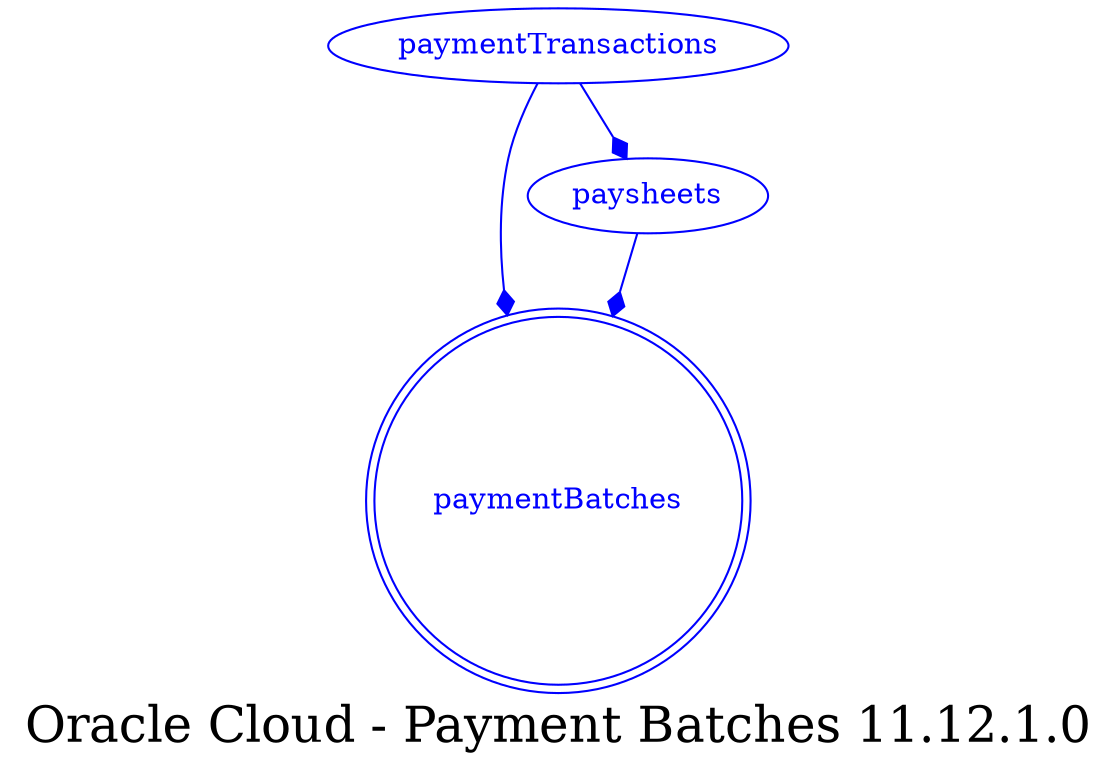 digraph LexiconGraph {
graph[label="Oracle Cloud - Payment Batches 11.12.1.0", fontsize=24]
splines=true
"paymentBatches" [color=blue, fontcolor=blue, shape=doublecircle]
"paysheets" -> "paymentBatches" [color=blue, fontcolor=blue, arrowhead=diamond, arrowtail=none]
"paysheets" [color=blue, fontcolor=blue, shape=ellipse]
"paymentTransactions" -> "paysheets" [color=blue, fontcolor=blue, arrowhead=diamond, arrowtail=none]
"paymentTransactions" [color=blue, fontcolor=blue, shape=ellipse]
"paymentTransactions" -> "paymentBatches" [color=blue, fontcolor=blue, arrowhead=diamond, arrowtail=none]
}
